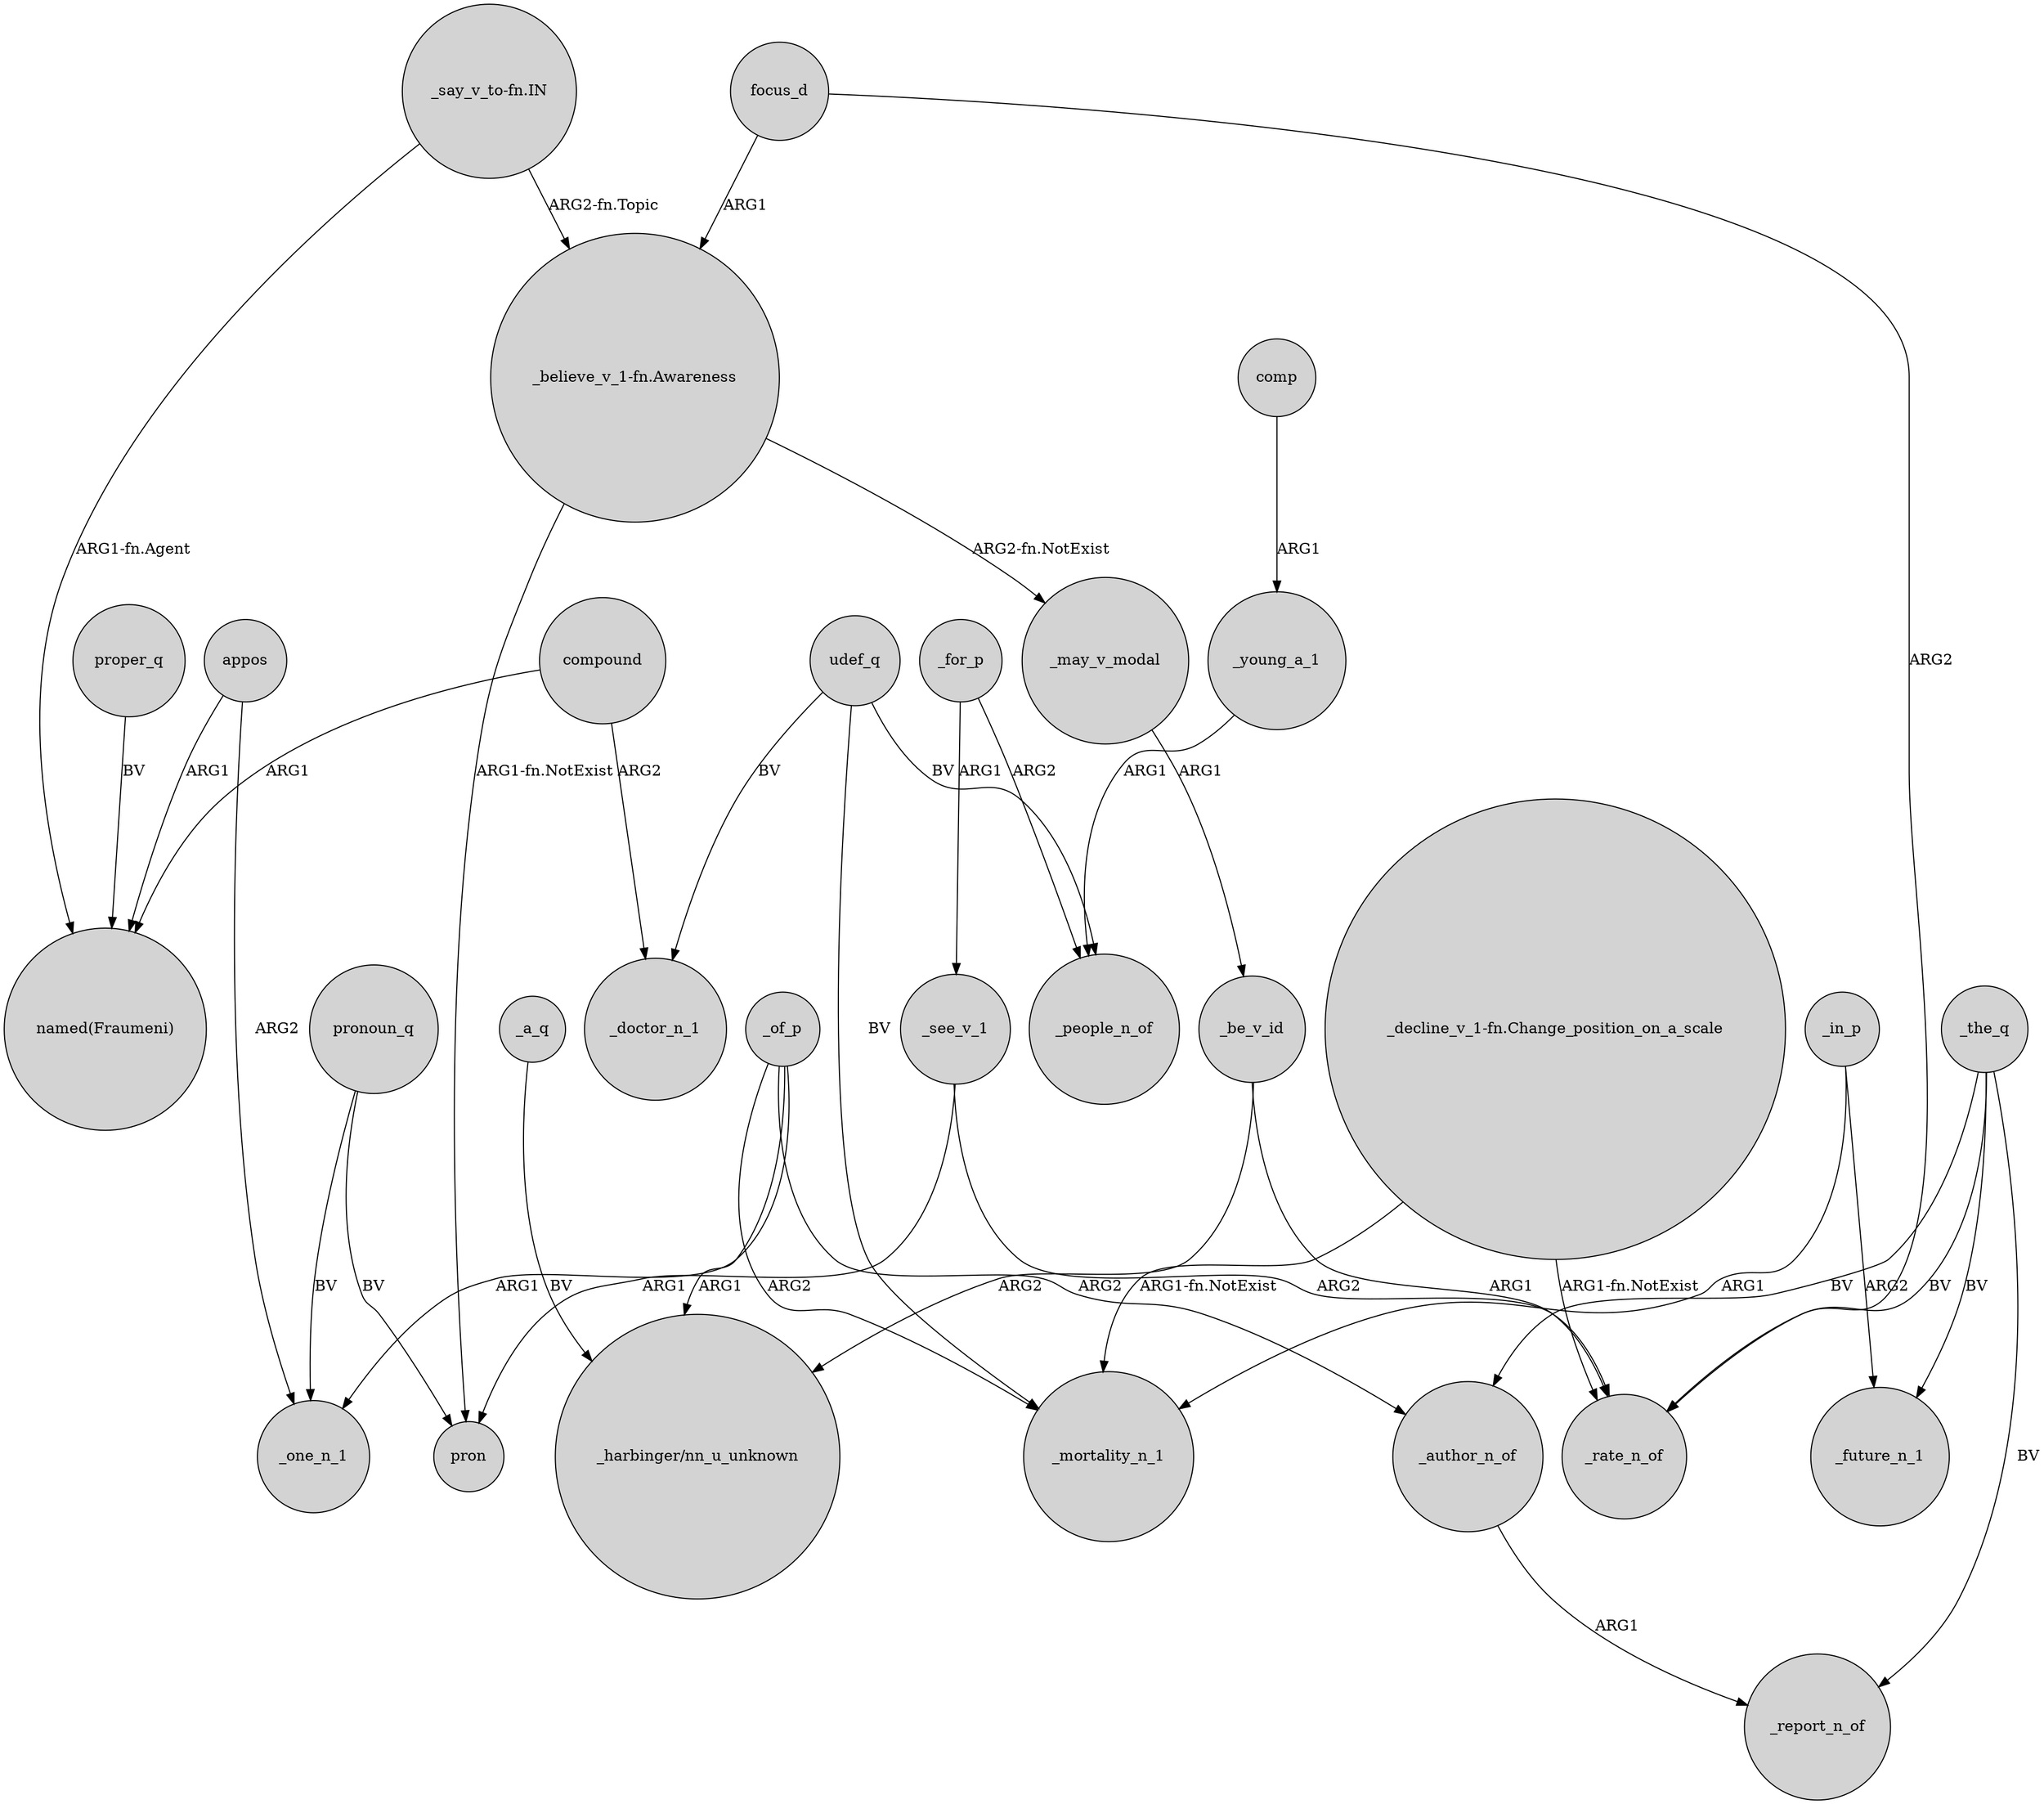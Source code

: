 digraph {
	node [shape=circle style=filled]
	compound -> _doctor_n_1 [label=ARG2]
	appos -> _one_n_1 [label=ARG2]
	_be_v_id -> "_harbinger/nn_u_unknown" [label=ARG2]
	_the_q -> _author_n_of [label=BV]
	"_decline_v_1-fn.Change_position_on_a_scale" -> _mortality_n_1 [label="ARG1-fn.NotExist"]
	appos -> "named(Fraumeni)" [label=ARG1]
	_young_a_1 -> _people_n_of [label=ARG1]
	_of_p -> "_harbinger/nn_u_unknown" [label=ARG1]
	_in_p -> _future_n_1 [label=ARG2]
	focus_d -> _rate_n_of [label=ARG2]
	_of_p -> _mortality_n_1 [label=ARG2]
	"_believe_v_1-fn.Awareness" -> _may_v_modal [label="ARG2-fn.NotExist"]
	_of_p -> _one_n_1 [label=ARG1]
	udef_q -> _doctor_n_1 [label=BV]
	_for_p -> _see_v_1 [label=ARG1]
	_the_q -> _rate_n_of [label=BV]
	proper_q -> "named(Fraumeni)" [label=BV]
	_see_v_1 -> _rate_n_of [label=ARG2]
	_for_p -> _people_n_of [label=ARG2]
	pronoun_q -> pron [label=BV]
	udef_q -> _people_n_of [label=BV]
	_author_n_of -> _report_n_of [label=ARG1]
	"_say_v_to-fn.IN" -> "named(Fraumeni)" [label="ARG1-fn.Agent"]
	_of_p -> _author_n_of [label=ARG2]
	_see_v_1 -> pron [label=ARG1]
	_a_q -> "_harbinger/nn_u_unknown" [label=BV]
	_be_v_id -> _rate_n_of [label=ARG1]
	_the_q -> _report_n_of [label=BV]
	udef_q -> _mortality_n_1 [label=BV]
	compound -> "named(Fraumeni)" [label=ARG1]
	"_say_v_to-fn.IN" -> "_believe_v_1-fn.Awareness" [label="ARG2-fn.Topic"]
	"_decline_v_1-fn.Change_position_on_a_scale" -> _rate_n_of [label="ARG1-fn.NotExist"]
	pronoun_q -> _one_n_1 [label=BV]
	comp -> _young_a_1 [label=ARG1]
	_in_p -> _mortality_n_1 [label=ARG1]
	"_believe_v_1-fn.Awareness" -> pron [label="ARG1-fn.NotExist"]
	focus_d -> "_believe_v_1-fn.Awareness" [label=ARG1]
	_may_v_modal -> _be_v_id [label=ARG1]
	_the_q -> _future_n_1 [label=BV]
}
